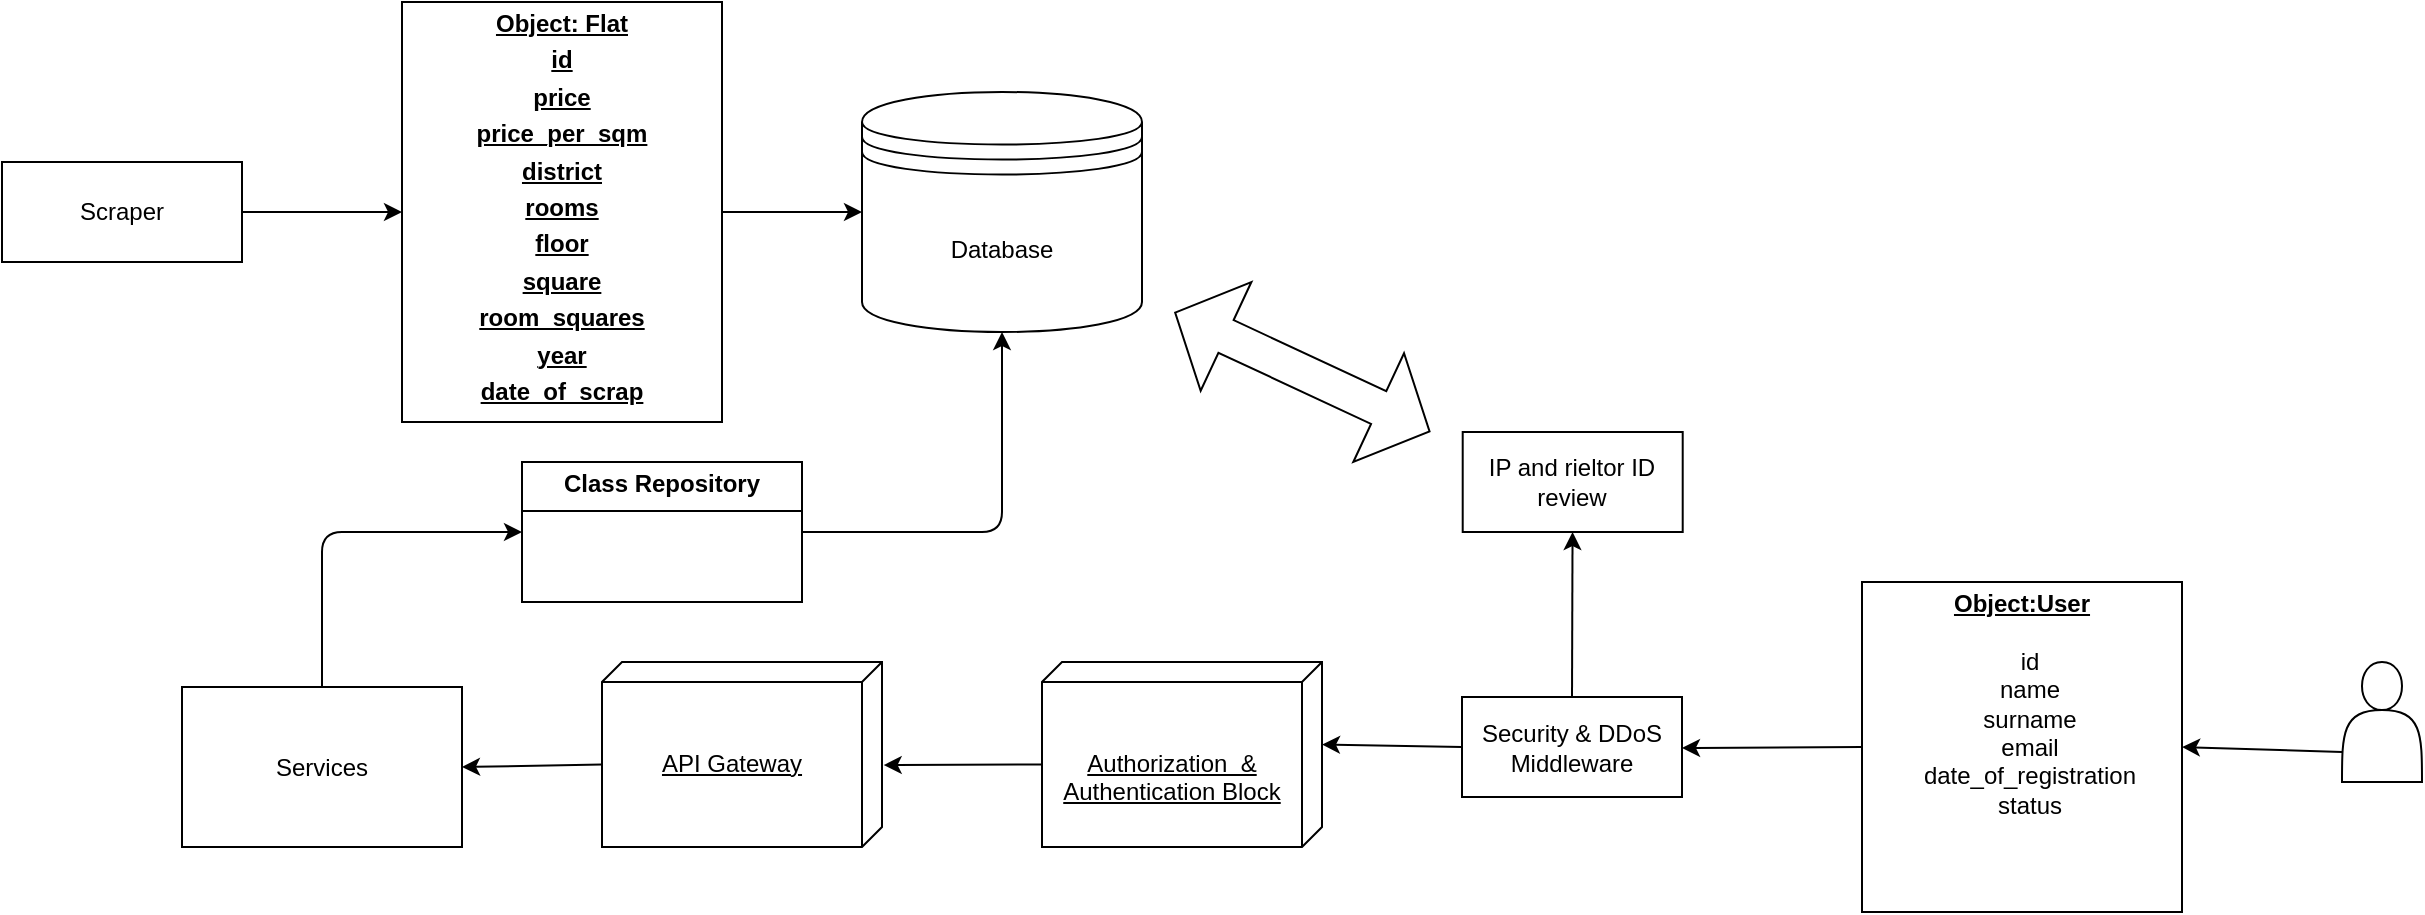 <mxfile linkTarget="_blank" scale="1" border="0">
    <diagram id="TVH5ozZ_mnaa8bIVwxwm" name="Page-1">
        <mxGraphModel dx="1009" dy="193" grid="1" gridSize="10" guides="1" tooltips="1" connect="1" arrows="1" fold="1" page="1" pageScale="1" pageWidth="3300" pageHeight="4681" math="0" shadow="0" adaptiveColors="simple">
            <root>
                <mxCell id="0"/>
                <mxCell id="1" parent="0"/>
                <mxCell id="4" style="edgeStyle=none;html=1;exitX=1;exitY=0.5;exitDx=0;exitDy=0;entryX=0;entryY=0.5;entryDx=0;entryDy=0;" parent="1" source="2" target="3" edge="1">
                    <mxGeometry relative="1" as="geometry"/>
                </mxCell>
                <mxCell id="2" value="Scraper" style="html=1;whiteSpace=wrap;" parent="1" vertex="1">
                    <mxGeometry x="130" y="200" width="120" height="50" as="geometry"/>
                </mxCell>
                <mxCell id="6" style="edgeStyle=none;html=1;exitX=1;exitY=0.5;exitDx=0;exitDy=0;entryX=0;entryY=0.5;entryDx=0;entryDy=0;" parent="1" source="3" target="5" edge="1">
                    <mxGeometry relative="1" as="geometry"/>
                </mxCell>
                <mxCell id="3" value="&lt;p style=&quot;margin:0px;margin-top:4px;text-align:center;text-decoration:underline;&quot;&gt;&lt;b&gt;Object: Flat&lt;/b&gt;&lt;/p&gt;&lt;p style=&quot;margin: 4px 0px 0px; text-align: center;&quot;&gt;&lt;b&gt;&lt;u&gt;id&lt;/u&gt;&lt;/b&gt;&lt;/p&gt;&lt;p style=&quot;margin: 4px 0px 0px; text-align: center;&quot;&gt;&lt;b&gt;&lt;u&gt;price&lt;/u&gt;&lt;/b&gt;&lt;/p&gt;&lt;p style=&quot;margin: 4px 0px 0px; text-align: center;&quot;&gt;&lt;b&gt;&lt;u&gt;price_per_sqm&lt;/u&gt;&lt;/b&gt;&lt;/p&gt;&lt;p style=&quot;margin: 4px 0px 0px; text-align: center;&quot;&gt;&lt;b&gt;&lt;u&gt;district&lt;/u&gt;&lt;/b&gt;&lt;/p&gt;&lt;p style=&quot;margin: 4px 0px 0px; text-align: center;&quot;&gt;&lt;b&gt;&lt;u&gt;rooms&lt;/u&gt;&lt;/b&gt;&lt;/p&gt;&lt;p style=&quot;margin: 4px 0px 0px; text-align: center;&quot;&gt;&lt;b&gt;&lt;u&gt;floor&lt;/u&gt;&lt;/b&gt;&lt;/p&gt;&lt;p style=&quot;margin: 4px 0px 0px; text-align: center;&quot;&gt;&lt;b&gt;&lt;u&gt;square&lt;/u&gt;&lt;/b&gt;&lt;/p&gt;&lt;p style=&quot;margin: 4px 0px 0px; text-align: center;&quot;&gt;&lt;b&gt;&lt;u&gt;room_squares&lt;/u&gt;&lt;/b&gt;&lt;/p&gt;&lt;p style=&quot;margin: 4px 0px 0px; text-align: center;&quot;&gt;&lt;b&gt;&lt;u&gt;year&lt;/u&gt;&lt;/b&gt;&lt;/p&gt;&lt;p style=&quot;margin: 4px 0px 0px; text-align: center;&quot;&gt;&lt;/p&gt;&lt;p style=&quot;margin: 4px 0px 0px; text-align: center;&quot;&gt;&lt;b&gt;&lt;u&gt;date_of_scrap&lt;/u&gt;&lt;/b&gt;&lt;/p&gt;" style="verticalAlign=top;align=left;overflow=fill;html=1;whiteSpace=wrap;" parent="1" vertex="1">
                    <mxGeometry x="330" y="120" width="160" height="210" as="geometry"/>
                </mxCell>
                <mxCell id="5" value="Database" style="shape=datastore;whiteSpace=wrap;html=1;" parent="1" vertex="1">
                    <mxGeometry x="560" y="165" width="140" height="120" as="geometry"/>
                </mxCell>
                <mxCell id="13" style="edgeStyle=none;html=1;exitX=0;exitY=0.75;exitDx=0;exitDy=0;entryX=1;entryY=0.5;entryDx=0;entryDy=0;" parent="1" source="7" target="12" edge="1">
                    <mxGeometry relative="1" as="geometry"/>
                </mxCell>
                <mxCell id="7" value="" style="shape=actor;whiteSpace=wrap;html=1;" parent="1" vertex="1">
                    <mxGeometry x="1300" y="450" width="40" height="60" as="geometry"/>
                </mxCell>
                <mxCell id="15" style="edgeStyle=none;html=1;exitX=0;exitY=0.5;exitDx=0;exitDy=0;" parent="1" source="12" edge="1">
                    <mxGeometry relative="1" as="geometry">
                        <mxPoint x="970" y="493" as="targetPoint"/>
                    </mxGeometry>
                </mxCell>
                <mxCell id="12" value="&lt;p style=&quot;margin:0px;margin-top:4px;text-align:center;text-decoration:underline;&quot;&gt;&lt;b&gt;Object:User&lt;/b&gt;&lt;/p&gt;&lt;p style=&quot;text-align: center; margin: 0px 0px 0px 8px;&quot;&gt;&lt;br&gt;&lt;/p&gt;&lt;p style=&quot;text-align: center; margin: 0px 0px 0px 8px;&quot;&gt;id&lt;/p&gt;&lt;p style=&quot;text-align: center; margin: 0px 0px 0px 8px;&quot;&gt;name&lt;/p&gt;&lt;p style=&quot;text-align: center; margin: 0px 0px 0px 8px;&quot;&gt;surname&lt;/p&gt;&lt;p style=&quot;text-align: center; margin: 0px 0px 0px 8px;&quot;&gt;email&lt;/p&gt;&lt;p style=&quot;text-align: center; margin: 0px 0px 0px 8px;&quot;&gt;date_of_registration&lt;/p&gt;&lt;p style=&quot;text-align: center; margin: 0px 0px 0px 8px;&quot;&gt;status&lt;/p&gt;" style="verticalAlign=top;align=left;overflow=fill;html=1;whiteSpace=wrap;" parent="1" vertex="1">
                    <mxGeometry x="1060" y="410" width="160" height="165" as="geometry"/>
                </mxCell>
                <mxCell id="14" value="&lt;div&gt;&lt;br&gt;&lt;/div&gt;&lt;div&gt;&lt;br&gt;&lt;/div&gt;Authorization&amp;nbsp; &amp;amp; Authentication Block" style="verticalAlign=top;align=center;spacingTop=8;spacingLeft=2;spacingRight=12;shape=cube;size=10;direction=south;fontStyle=4;html=1;whiteSpace=wrap;" parent="1" vertex="1">
                    <mxGeometry x="650" y="450" width="140" height="92.5" as="geometry"/>
                </mxCell>
                <mxCell id="18" style="edgeStyle=none;html=1;exitX=0.5;exitY=0;exitDx=0;exitDy=0;" parent="1" source="16" target="19" edge="1">
                    <mxGeometry relative="1" as="geometry">
                        <mxPoint x="915.353" y="360" as="targetPoint"/>
                    </mxGeometry>
                </mxCell>
                <mxCell id="16" value="Security &amp;amp; DDoS Middleware" style="html=1;whiteSpace=wrap;" parent="1" vertex="1">
                    <mxGeometry x="860" y="467.5" width="110" height="50" as="geometry"/>
                </mxCell>
                <mxCell id="17" style="edgeStyle=none;html=1;exitX=0;exitY=0.5;exitDx=0;exitDy=0;entryX=0;entryY=0;entryDx=41.25;entryDy=0;entryPerimeter=0;" parent="1" source="16" target="14" edge="1">
                    <mxGeometry relative="1" as="geometry"/>
                </mxCell>
                <mxCell id="19" value="IP and rieltor ID review" style="html=1;whiteSpace=wrap;" parent="1" vertex="1">
                    <mxGeometry x="860.353" y="335" width="110" height="50" as="geometry"/>
                </mxCell>
                <mxCell id="20" value="" style="shape=doubleArrow;whiteSpace=wrap;html=1;rotation=25;" parent="1" vertex="1">
                    <mxGeometry x="710" y="275" width="140.35" height="60" as="geometry"/>
                </mxCell>
                <mxCell id="28" style="edgeStyle=none;html=1;exitX=0;exitY=0;exitDx=51.25;exitDy=140;exitPerimeter=0;entryX=1;entryY=0.5;entryDx=0;entryDy=0;" parent="1" source="24" target="27" edge="1">
                    <mxGeometry relative="1" as="geometry"/>
                </mxCell>
                <mxCell id="24" value="&lt;div&gt;&lt;br&gt;&lt;/div&gt;&lt;div&gt;&lt;br&gt;&lt;/div&gt;API Gateway" style="verticalAlign=top;align=center;spacingTop=8;spacingLeft=2;spacingRight=12;shape=cube;size=10;direction=south;fontStyle=4;html=1;whiteSpace=wrap;" parent="1" vertex="1">
                    <mxGeometry x="430" y="450" width="140" height="92.5" as="geometry"/>
                </mxCell>
                <mxCell id="26" style="edgeStyle=none;html=1;exitX=0;exitY=0;exitDx=51.25;exitDy=140;exitPerimeter=0;entryX=0.557;entryY=-0.006;entryDx=0;entryDy=0;entryPerimeter=0;" parent="1" source="14" target="24" edge="1">
                    <mxGeometry relative="1" as="geometry"/>
                </mxCell>
                <mxCell id="30" style="edgeStyle=none;html=1;exitX=0.5;exitY=0;exitDx=0;exitDy=0;entryX=0;entryY=0.5;entryDx=0;entryDy=0;" parent="1" source="27" target="29" edge="1">
                    <mxGeometry relative="1" as="geometry">
                        <Array as="points">
                            <mxPoint x="290" y="385"/>
                        </Array>
                    </mxGeometry>
                </mxCell>
                <mxCell id="27" value="Services" style="html=1;whiteSpace=wrap;" parent="1" vertex="1">
                    <mxGeometry x="220" y="462.5" width="140" height="80" as="geometry"/>
                </mxCell>
                <mxCell id="31" style="edgeStyle=none;html=1;exitX=1;exitY=0.5;exitDx=0;exitDy=0;entryX=0.5;entryY=1;entryDx=0;entryDy=0;" parent="1" source="29" target="5" edge="1">
                    <mxGeometry relative="1" as="geometry">
                        <Array as="points">
                            <mxPoint x="630" y="385"/>
                        </Array>
                    </mxGeometry>
                </mxCell>
                <mxCell id="29" value="&lt;p style=&quot;margin:0px;margin-top:4px;text-align:center;&quot;&gt;&lt;b&gt;Class Repository&lt;/b&gt;&lt;/p&gt;&lt;hr size=&quot;1&quot; style=&quot;border-style:solid;&quot;&gt;&lt;div style=&quot;height:2px;&quot;&gt;&lt;/div&gt;" style="verticalAlign=top;align=left;overflow=fill;html=1;whiteSpace=wrap;" parent="1" vertex="1">
                    <mxGeometry x="390" y="350" width="140" height="70" as="geometry"/>
                </mxCell>
            </root>
        </mxGraphModel>
    </diagram>
</mxfile>